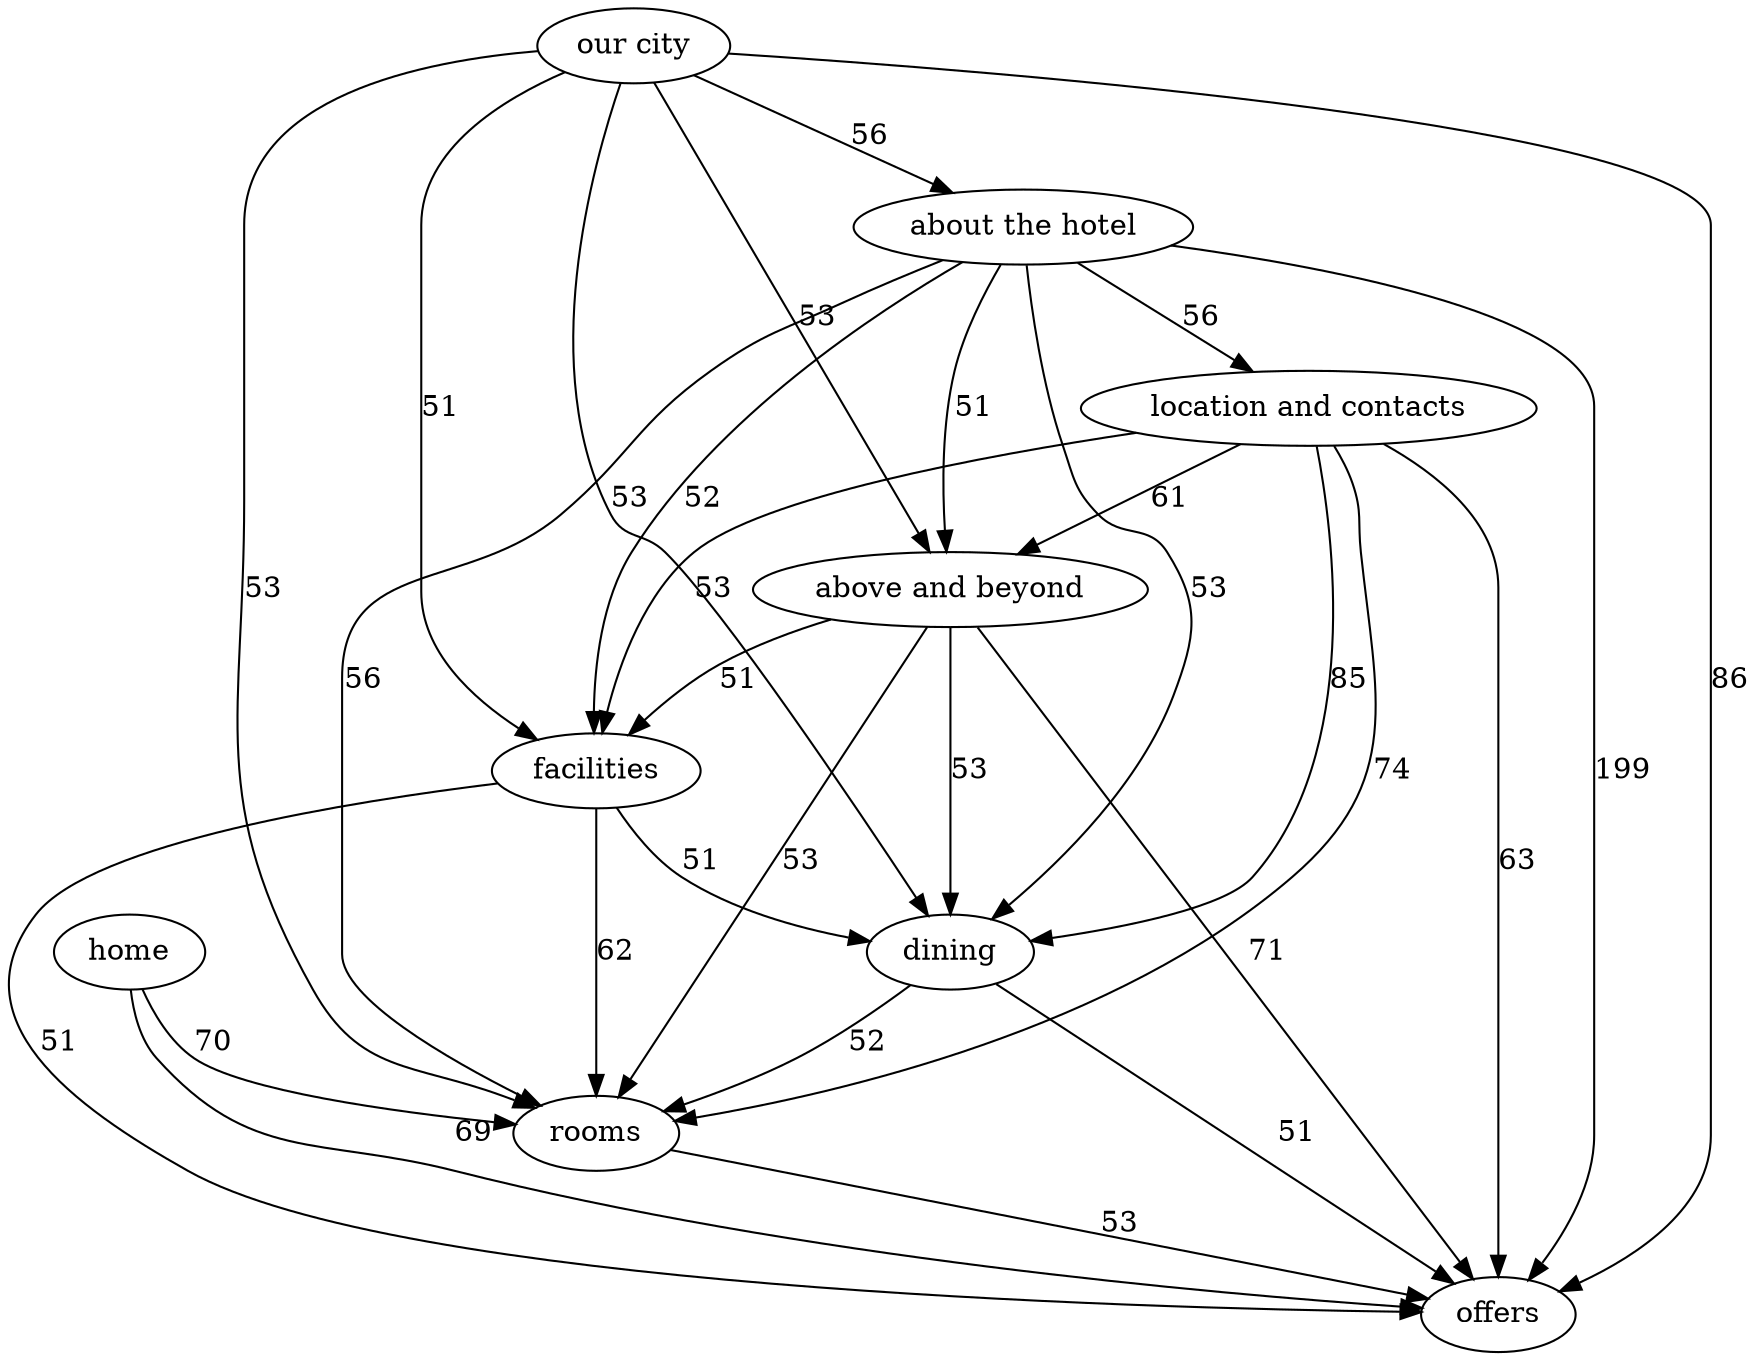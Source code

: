 strict digraph "" {
layout="dot";
facilities;
home;
"about the hotel";
dining;
offers;
rooms;
"our city";
"above and beyond";
"location and contacts";
facilities -> dining  [label=51, weight=51];
facilities -> offers  [label=51, weight=51];
facilities -> rooms  [label=62, weight=62];
home -> offers  [label=69, weight=69];
home -> rooms  [label=70, weight=70];
"about the hotel" -> facilities  [label=52, weight=52];
"about the hotel" -> dining  [label=53, weight=53];
"about the hotel" -> offers  [label=199, weight=199];
"about the hotel" -> rooms  [label=56, weight=56];
"about the hotel" -> "above and beyond"  [label=51, weight=51];
"about the hotel" -> "location and contacts"  [label=56, weight=56];
dining -> offers  [label=51, weight=51];
dining -> rooms  [label=52, weight=52];
rooms -> offers  [label=53, weight=53];
"our city" -> facilities  [label=51, weight=51];
"our city" -> "about the hotel"  [label=56, weight=56];
"our city" -> dining  [label=53, weight=53];
"our city" -> offers  [label=86, weight=86];
"our city" -> rooms  [label=53, weight=53];
"our city" -> "above and beyond"  [label=53, weight=53];
"above and beyond" -> dining  [label=53, weight=53];
"above and beyond" -> offers  [label=71, weight=71];
"above and beyond" -> rooms  [label=53, weight=53];
"above and beyond" -> facilities  [label=51, weight=51];
"location and contacts" -> dining  [label=85, weight=85];
"location and contacts" -> facilities  [label=53, weight=53];
"location and contacts" -> offers  [label=63, weight=63];
"location and contacts" -> rooms  [label=74, weight=74];
"location and contacts" -> "above and beyond"  [label=61, weight=61];
}